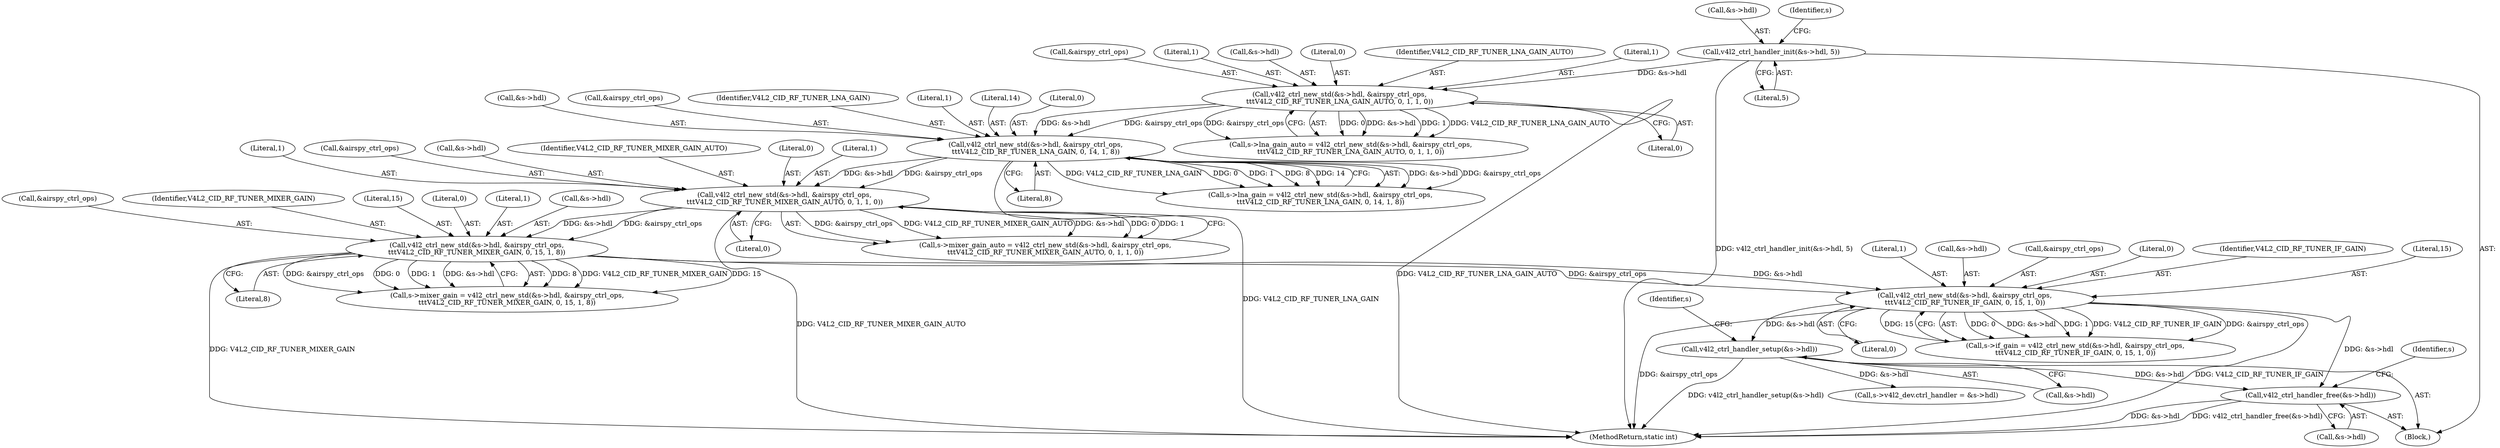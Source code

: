 digraph "0_linux_aa93d1fee85c890a34f2510a310e55ee76a27848@API" {
"1000582" [label="(Call,v4l2_ctrl_handler_free(&s->hdl))"];
"1000477" [label="(Call,v4l2_ctrl_new_std(&s->hdl, &airspy_ctrl_ops,\n\t\t\tV4L2_CID_RF_TUNER_IF_GAIN, 0, 15, 1, 0))"];
"1000453" [label="(Call,v4l2_ctrl_new_std(&s->hdl, &airspy_ctrl_ops,\n\t\t\tV4L2_CID_RF_TUNER_MIXER_GAIN, 0, 15, 1, 8))"];
"1000437" [label="(Call,v4l2_ctrl_new_std(&s->hdl, &airspy_ctrl_ops,\n\t\t\tV4L2_CID_RF_TUNER_MIXER_GAIN_AUTO, 0, 1, 1, 0))"];
"1000413" [label="(Call,v4l2_ctrl_new_std(&s->hdl, &airspy_ctrl_ops,\n\t\t\tV4L2_CID_RF_TUNER_LNA_GAIN, 0, 14, 1, 8))"];
"1000397" [label="(Call,v4l2_ctrl_new_std(&s->hdl, &airspy_ctrl_ops,\n\t\t\tV4L2_CID_RF_TUNER_LNA_GAIN_AUTO, 0, 1, 1, 0))"];
"1000387" [label="(Call,v4l2_ctrl_handler_init(&s->hdl, 5))"];
"1000509" [label="(Call,v4l2_ctrl_handler_setup(&s->hdl))"];
"1000422" [label="(Literal,14)"];
"1000458" [label="(Call,&airspy_ctrl_ops)"];
"1000404" [label="(Identifier,V4L2_CID_RF_TUNER_LNA_GAIN_AUTO)"];
"1000433" [label="(Call,s->mixer_gain_auto = v4l2_ctrl_new_std(&s->hdl, &airspy_ctrl_ops,\n\t\t\tV4L2_CID_RF_TUNER_MIXER_GAIN_AUTO, 0, 1, 1, 0))"];
"1000421" [label="(Literal,0)"];
"1000460" [label="(Identifier,V4L2_CID_RF_TUNER_MIXER_GAIN)"];
"1000478" [label="(Call,&s->hdl)"];
"1000482" [label="(Call,&airspy_ctrl_ops)"];
"1000514" [label="(Call,s->v4l2_dev.ctrl_handler = &s->hdl)"];
"1000387" [label="(Call,v4l2_ctrl_handler_init(&s->hdl, 5))"];
"1000449" [label="(Call,s->mixer_gain = v4l2_ctrl_new_std(&s->hdl, &airspy_ctrl_ops,\n\t\t\tV4L2_CID_RF_TUNER_MIXER_GAIN, 0, 15, 1, 8))"];
"1000462" [label="(Literal,15)"];
"1000414" [label="(Call,&s->hdl)"];
"1000446" [label="(Literal,1)"];
"1000509" [label="(Call,v4l2_ctrl_handler_setup(&s->hdl))"];
"1000442" [label="(Call,&airspy_ctrl_ops)"];
"1000408" [label="(Literal,0)"];
"1000448" [label="(Literal,0)"];
"1000393" [label="(Call,s->lna_gain_auto = v4l2_ctrl_new_std(&s->hdl, &airspy_ctrl_ops,\n\t\t\tV4L2_CID_RF_TUNER_LNA_GAIN_AUTO, 0, 1, 1, 0))"];
"1000406" [label="(Literal,1)"];
"1000597" [label="(MethodReturn,static int)"];
"1000438" [label="(Call,&s->hdl)"];
"1000392" [label="(Literal,5)"];
"1000510" [label="(Call,&s->hdl)"];
"1000388" [label="(Call,&s->hdl)"];
"1000395" [label="(Identifier,s)"];
"1000402" [label="(Call,&airspy_ctrl_ops)"];
"1000464" [label="(Literal,8)"];
"1000461" [label="(Literal,0)"];
"1000485" [label="(Literal,0)"];
"1000424" [label="(Literal,8)"];
"1000418" [label="(Call,&airspy_ctrl_ops)"];
"1000463" [label="(Literal,1)"];
"1000407" [label="(Literal,1)"];
"1000453" [label="(Call,v4l2_ctrl_new_std(&s->hdl, &airspy_ctrl_ops,\n\t\t\tV4L2_CID_RF_TUNER_MIXER_GAIN, 0, 15, 1, 8))"];
"1000444" [label="(Identifier,V4L2_CID_RF_TUNER_MIXER_GAIN_AUTO)"];
"1000590" [label="(Identifier,s)"];
"1000583" [label="(Call,&s->hdl)"];
"1000477" [label="(Call,v4l2_ctrl_new_std(&s->hdl, &airspy_ctrl_ops,\n\t\t\tV4L2_CID_RF_TUNER_IF_GAIN, 0, 15, 1, 0))"];
"1000484" [label="(Identifier,V4L2_CID_RF_TUNER_IF_GAIN)"];
"1000454" [label="(Call,&s->hdl)"];
"1000397" [label="(Call,v4l2_ctrl_new_std(&s->hdl, &airspy_ctrl_ops,\n\t\t\tV4L2_CID_RF_TUNER_LNA_GAIN_AUTO, 0, 1, 1, 0))"];
"1000398" [label="(Call,&s->hdl)"];
"1000473" [label="(Call,s->if_gain = v4l2_ctrl_new_std(&s->hdl, &airspy_ctrl_ops,\n\t\t\tV4L2_CID_RF_TUNER_IF_GAIN, 0, 15, 1, 0))"];
"1000437" [label="(Call,v4l2_ctrl_new_std(&s->hdl, &airspy_ctrl_ops,\n\t\t\tV4L2_CID_RF_TUNER_MIXER_GAIN_AUTO, 0, 1, 1, 0))"];
"1000486" [label="(Literal,15)"];
"1000517" [label="(Identifier,s)"];
"1000405" [label="(Literal,0)"];
"1000445" [label="(Literal,0)"];
"1000108" [label="(Block,)"];
"1000420" [label="(Identifier,V4L2_CID_RF_TUNER_LNA_GAIN)"];
"1000487" [label="(Literal,1)"];
"1000413" [label="(Call,v4l2_ctrl_new_std(&s->hdl, &airspy_ctrl_ops,\n\t\t\tV4L2_CID_RF_TUNER_LNA_GAIN, 0, 14, 1, 8))"];
"1000409" [label="(Call,s->lna_gain = v4l2_ctrl_new_std(&s->hdl, &airspy_ctrl_ops,\n\t\t\tV4L2_CID_RF_TUNER_LNA_GAIN, 0, 14, 1, 8))"];
"1000582" [label="(Call,v4l2_ctrl_handler_free(&s->hdl))"];
"1000423" [label="(Literal,1)"];
"1000447" [label="(Literal,1)"];
"1000488" [label="(Literal,0)"];
"1000582" -> "1000108"  [label="AST: "];
"1000582" -> "1000583"  [label="CFG: "];
"1000583" -> "1000582"  [label="AST: "];
"1000590" -> "1000582"  [label="CFG: "];
"1000582" -> "1000597"  [label="DDG: &s->hdl"];
"1000582" -> "1000597"  [label="DDG: v4l2_ctrl_handler_free(&s->hdl)"];
"1000477" -> "1000582"  [label="DDG: &s->hdl"];
"1000509" -> "1000582"  [label="DDG: &s->hdl"];
"1000477" -> "1000473"  [label="AST: "];
"1000477" -> "1000488"  [label="CFG: "];
"1000478" -> "1000477"  [label="AST: "];
"1000482" -> "1000477"  [label="AST: "];
"1000484" -> "1000477"  [label="AST: "];
"1000485" -> "1000477"  [label="AST: "];
"1000486" -> "1000477"  [label="AST: "];
"1000487" -> "1000477"  [label="AST: "];
"1000488" -> "1000477"  [label="AST: "];
"1000473" -> "1000477"  [label="CFG: "];
"1000477" -> "1000597"  [label="DDG: V4L2_CID_RF_TUNER_IF_GAIN"];
"1000477" -> "1000597"  [label="DDG: &airspy_ctrl_ops"];
"1000477" -> "1000473"  [label="DDG: 0"];
"1000477" -> "1000473"  [label="DDG: &s->hdl"];
"1000477" -> "1000473"  [label="DDG: 1"];
"1000477" -> "1000473"  [label="DDG: V4L2_CID_RF_TUNER_IF_GAIN"];
"1000477" -> "1000473"  [label="DDG: &airspy_ctrl_ops"];
"1000477" -> "1000473"  [label="DDG: 15"];
"1000453" -> "1000477"  [label="DDG: &s->hdl"];
"1000453" -> "1000477"  [label="DDG: &airspy_ctrl_ops"];
"1000477" -> "1000509"  [label="DDG: &s->hdl"];
"1000453" -> "1000449"  [label="AST: "];
"1000453" -> "1000464"  [label="CFG: "];
"1000454" -> "1000453"  [label="AST: "];
"1000458" -> "1000453"  [label="AST: "];
"1000460" -> "1000453"  [label="AST: "];
"1000461" -> "1000453"  [label="AST: "];
"1000462" -> "1000453"  [label="AST: "];
"1000463" -> "1000453"  [label="AST: "];
"1000464" -> "1000453"  [label="AST: "];
"1000449" -> "1000453"  [label="CFG: "];
"1000453" -> "1000597"  [label="DDG: V4L2_CID_RF_TUNER_MIXER_GAIN"];
"1000453" -> "1000449"  [label="DDG: 8"];
"1000453" -> "1000449"  [label="DDG: V4L2_CID_RF_TUNER_MIXER_GAIN"];
"1000453" -> "1000449"  [label="DDG: 15"];
"1000453" -> "1000449"  [label="DDG: &airspy_ctrl_ops"];
"1000453" -> "1000449"  [label="DDG: 0"];
"1000453" -> "1000449"  [label="DDG: 1"];
"1000453" -> "1000449"  [label="DDG: &s->hdl"];
"1000437" -> "1000453"  [label="DDG: &s->hdl"];
"1000437" -> "1000453"  [label="DDG: &airspy_ctrl_ops"];
"1000437" -> "1000433"  [label="AST: "];
"1000437" -> "1000448"  [label="CFG: "];
"1000438" -> "1000437"  [label="AST: "];
"1000442" -> "1000437"  [label="AST: "];
"1000444" -> "1000437"  [label="AST: "];
"1000445" -> "1000437"  [label="AST: "];
"1000446" -> "1000437"  [label="AST: "];
"1000447" -> "1000437"  [label="AST: "];
"1000448" -> "1000437"  [label="AST: "];
"1000433" -> "1000437"  [label="CFG: "];
"1000437" -> "1000597"  [label="DDG: V4L2_CID_RF_TUNER_MIXER_GAIN_AUTO"];
"1000437" -> "1000433"  [label="DDG: &airspy_ctrl_ops"];
"1000437" -> "1000433"  [label="DDG: V4L2_CID_RF_TUNER_MIXER_GAIN_AUTO"];
"1000437" -> "1000433"  [label="DDG: &s->hdl"];
"1000437" -> "1000433"  [label="DDG: 0"];
"1000437" -> "1000433"  [label="DDG: 1"];
"1000413" -> "1000437"  [label="DDG: &s->hdl"];
"1000413" -> "1000437"  [label="DDG: &airspy_ctrl_ops"];
"1000413" -> "1000409"  [label="AST: "];
"1000413" -> "1000424"  [label="CFG: "];
"1000414" -> "1000413"  [label="AST: "];
"1000418" -> "1000413"  [label="AST: "];
"1000420" -> "1000413"  [label="AST: "];
"1000421" -> "1000413"  [label="AST: "];
"1000422" -> "1000413"  [label="AST: "];
"1000423" -> "1000413"  [label="AST: "];
"1000424" -> "1000413"  [label="AST: "];
"1000409" -> "1000413"  [label="CFG: "];
"1000413" -> "1000597"  [label="DDG: V4L2_CID_RF_TUNER_LNA_GAIN"];
"1000413" -> "1000409"  [label="DDG: &s->hdl"];
"1000413" -> "1000409"  [label="DDG: &airspy_ctrl_ops"];
"1000413" -> "1000409"  [label="DDG: V4L2_CID_RF_TUNER_LNA_GAIN"];
"1000413" -> "1000409"  [label="DDG: 0"];
"1000413" -> "1000409"  [label="DDG: 1"];
"1000413" -> "1000409"  [label="DDG: 8"];
"1000413" -> "1000409"  [label="DDG: 14"];
"1000397" -> "1000413"  [label="DDG: &s->hdl"];
"1000397" -> "1000413"  [label="DDG: &airspy_ctrl_ops"];
"1000397" -> "1000393"  [label="AST: "];
"1000397" -> "1000408"  [label="CFG: "];
"1000398" -> "1000397"  [label="AST: "];
"1000402" -> "1000397"  [label="AST: "];
"1000404" -> "1000397"  [label="AST: "];
"1000405" -> "1000397"  [label="AST: "];
"1000406" -> "1000397"  [label="AST: "];
"1000407" -> "1000397"  [label="AST: "];
"1000408" -> "1000397"  [label="AST: "];
"1000393" -> "1000397"  [label="CFG: "];
"1000397" -> "1000597"  [label="DDG: V4L2_CID_RF_TUNER_LNA_GAIN_AUTO"];
"1000397" -> "1000393"  [label="DDG: 0"];
"1000397" -> "1000393"  [label="DDG: &s->hdl"];
"1000397" -> "1000393"  [label="DDG: 1"];
"1000397" -> "1000393"  [label="DDG: V4L2_CID_RF_TUNER_LNA_GAIN_AUTO"];
"1000397" -> "1000393"  [label="DDG: &airspy_ctrl_ops"];
"1000387" -> "1000397"  [label="DDG: &s->hdl"];
"1000387" -> "1000108"  [label="AST: "];
"1000387" -> "1000392"  [label="CFG: "];
"1000388" -> "1000387"  [label="AST: "];
"1000392" -> "1000387"  [label="AST: "];
"1000395" -> "1000387"  [label="CFG: "];
"1000387" -> "1000597"  [label="DDG: v4l2_ctrl_handler_init(&s->hdl, 5)"];
"1000509" -> "1000108"  [label="AST: "];
"1000509" -> "1000510"  [label="CFG: "];
"1000510" -> "1000509"  [label="AST: "];
"1000517" -> "1000509"  [label="CFG: "];
"1000509" -> "1000597"  [label="DDG: v4l2_ctrl_handler_setup(&s->hdl)"];
"1000509" -> "1000514"  [label="DDG: &s->hdl"];
}
